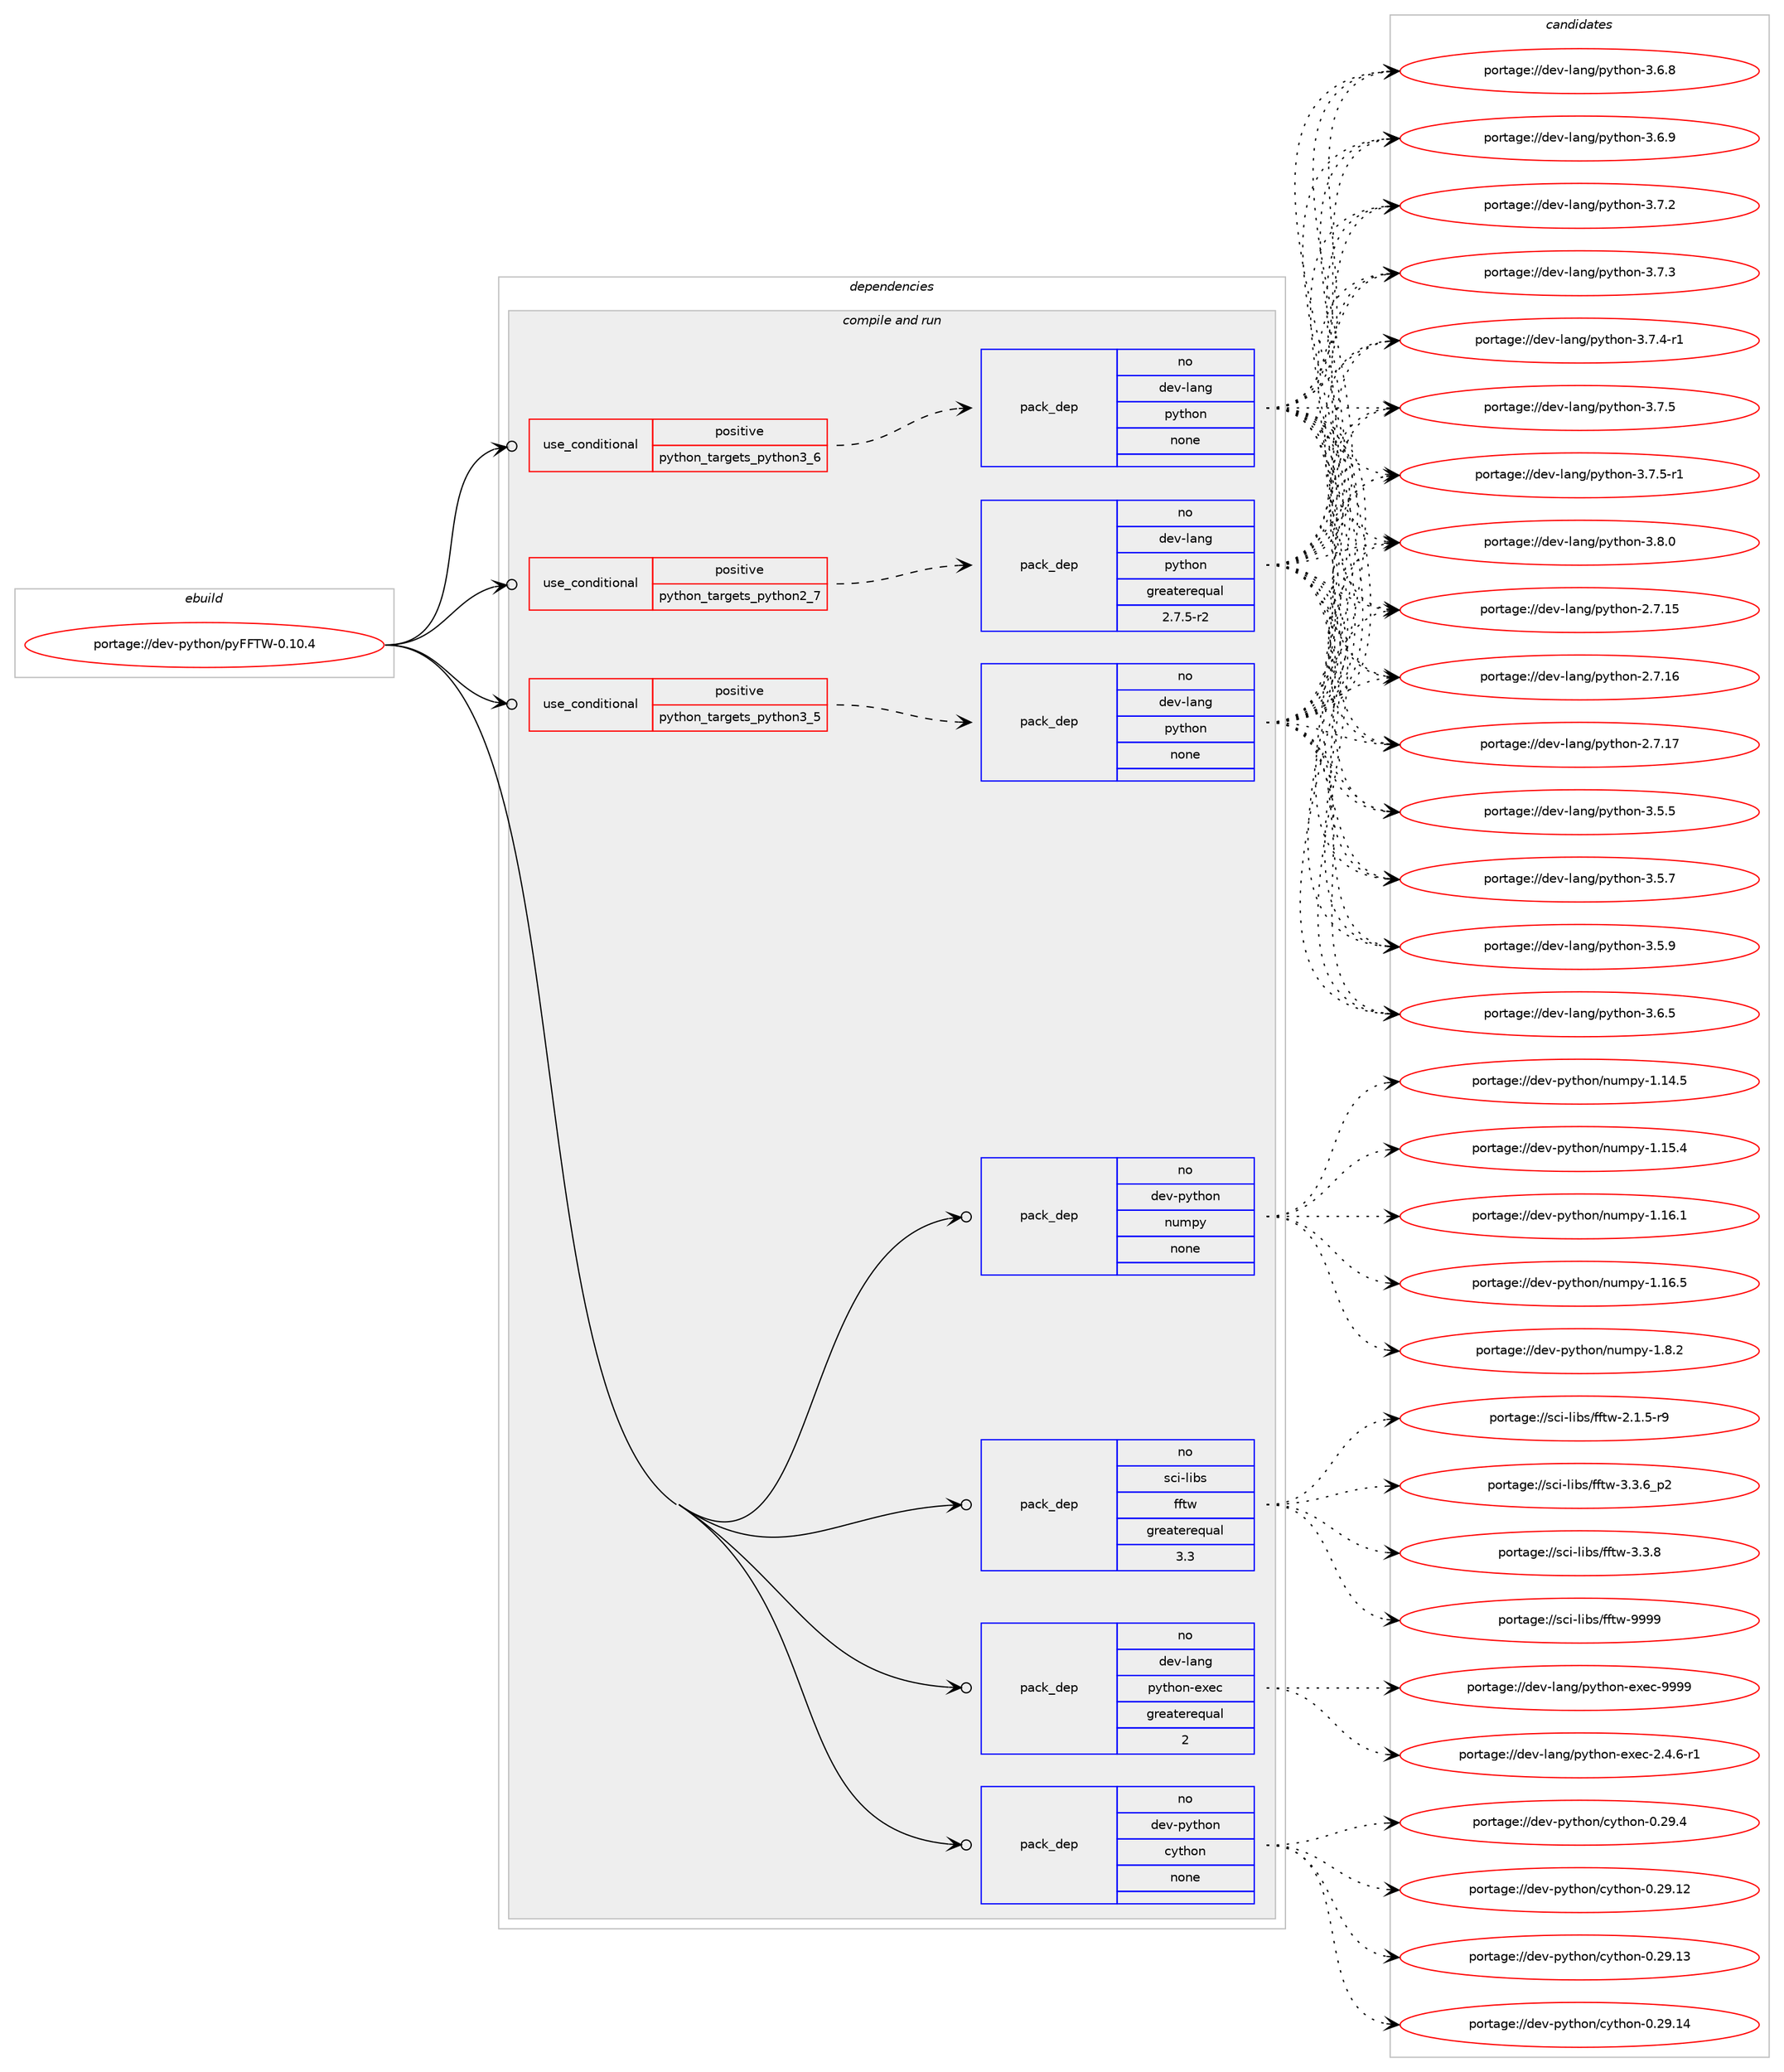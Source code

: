 digraph prolog {

# *************
# Graph options
# *************

newrank=true;
concentrate=true;
compound=true;
graph [rankdir=LR,fontname=Helvetica,fontsize=10,ranksep=1.5];#, ranksep=2.5, nodesep=0.2];
edge  [arrowhead=vee];
node  [fontname=Helvetica,fontsize=10];

# **********
# The ebuild
# **********

subgraph cluster_leftcol {
color=gray;
rank=same;
label=<<i>ebuild</i>>;
id [label="portage://dev-python/pyFFTW-0.10.4", color=red, width=4, href="../dev-python/pyFFTW-0.10.4.svg"];
}

# ****************
# The dependencies
# ****************

subgraph cluster_midcol {
color=gray;
label=<<i>dependencies</i>>;
subgraph cluster_compile {
fillcolor="#eeeeee";
style=filled;
label=<<i>compile</i>>;
}
subgraph cluster_compileandrun {
fillcolor="#eeeeee";
style=filled;
label=<<i>compile and run</i>>;
subgraph cond34506 {
dependency158874 [label=<<TABLE BORDER="0" CELLBORDER="1" CELLSPACING="0" CELLPADDING="4"><TR><TD ROWSPAN="3" CELLPADDING="10">use_conditional</TD></TR><TR><TD>positive</TD></TR><TR><TD>python_targets_python2_7</TD></TR></TABLE>>, shape=none, color=red];
subgraph pack121003 {
dependency158875 [label=<<TABLE BORDER="0" CELLBORDER="1" CELLSPACING="0" CELLPADDING="4" WIDTH="220"><TR><TD ROWSPAN="6" CELLPADDING="30">pack_dep</TD></TR><TR><TD WIDTH="110">no</TD></TR><TR><TD>dev-lang</TD></TR><TR><TD>python</TD></TR><TR><TD>greaterequal</TD></TR><TR><TD>2.7.5-r2</TD></TR></TABLE>>, shape=none, color=blue];
}
dependency158874:e -> dependency158875:w [weight=20,style="dashed",arrowhead="vee"];
}
id:e -> dependency158874:w [weight=20,style="solid",arrowhead="odotvee"];
subgraph cond34507 {
dependency158876 [label=<<TABLE BORDER="0" CELLBORDER="1" CELLSPACING="0" CELLPADDING="4"><TR><TD ROWSPAN="3" CELLPADDING="10">use_conditional</TD></TR><TR><TD>positive</TD></TR><TR><TD>python_targets_python3_5</TD></TR></TABLE>>, shape=none, color=red];
subgraph pack121004 {
dependency158877 [label=<<TABLE BORDER="0" CELLBORDER="1" CELLSPACING="0" CELLPADDING="4" WIDTH="220"><TR><TD ROWSPAN="6" CELLPADDING="30">pack_dep</TD></TR><TR><TD WIDTH="110">no</TD></TR><TR><TD>dev-lang</TD></TR><TR><TD>python</TD></TR><TR><TD>none</TD></TR><TR><TD></TD></TR></TABLE>>, shape=none, color=blue];
}
dependency158876:e -> dependency158877:w [weight=20,style="dashed",arrowhead="vee"];
}
id:e -> dependency158876:w [weight=20,style="solid",arrowhead="odotvee"];
subgraph cond34508 {
dependency158878 [label=<<TABLE BORDER="0" CELLBORDER="1" CELLSPACING="0" CELLPADDING="4"><TR><TD ROWSPAN="3" CELLPADDING="10">use_conditional</TD></TR><TR><TD>positive</TD></TR><TR><TD>python_targets_python3_6</TD></TR></TABLE>>, shape=none, color=red];
subgraph pack121005 {
dependency158879 [label=<<TABLE BORDER="0" CELLBORDER="1" CELLSPACING="0" CELLPADDING="4" WIDTH="220"><TR><TD ROWSPAN="6" CELLPADDING="30">pack_dep</TD></TR><TR><TD WIDTH="110">no</TD></TR><TR><TD>dev-lang</TD></TR><TR><TD>python</TD></TR><TR><TD>none</TD></TR><TR><TD></TD></TR></TABLE>>, shape=none, color=blue];
}
dependency158878:e -> dependency158879:w [weight=20,style="dashed",arrowhead="vee"];
}
id:e -> dependency158878:w [weight=20,style="solid",arrowhead="odotvee"];
subgraph pack121006 {
dependency158880 [label=<<TABLE BORDER="0" CELLBORDER="1" CELLSPACING="0" CELLPADDING="4" WIDTH="220"><TR><TD ROWSPAN="6" CELLPADDING="30">pack_dep</TD></TR><TR><TD WIDTH="110">no</TD></TR><TR><TD>dev-lang</TD></TR><TR><TD>python-exec</TD></TR><TR><TD>greaterequal</TD></TR><TR><TD>2</TD></TR></TABLE>>, shape=none, color=blue];
}
id:e -> dependency158880:w [weight=20,style="solid",arrowhead="odotvee"];
subgraph pack121007 {
dependency158881 [label=<<TABLE BORDER="0" CELLBORDER="1" CELLSPACING="0" CELLPADDING="4" WIDTH="220"><TR><TD ROWSPAN="6" CELLPADDING="30">pack_dep</TD></TR><TR><TD WIDTH="110">no</TD></TR><TR><TD>dev-python</TD></TR><TR><TD>cython</TD></TR><TR><TD>none</TD></TR><TR><TD></TD></TR></TABLE>>, shape=none, color=blue];
}
id:e -> dependency158881:w [weight=20,style="solid",arrowhead="odotvee"];
subgraph pack121008 {
dependency158882 [label=<<TABLE BORDER="0" CELLBORDER="1" CELLSPACING="0" CELLPADDING="4" WIDTH="220"><TR><TD ROWSPAN="6" CELLPADDING="30">pack_dep</TD></TR><TR><TD WIDTH="110">no</TD></TR><TR><TD>dev-python</TD></TR><TR><TD>numpy</TD></TR><TR><TD>none</TD></TR><TR><TD></TD></TR></TABLE>>, shape=none, color=blue];
}
id:e -> dependency158882:w [weight=20,style="solid",arrowhead="odotvee"];
subgraph pack121009 {
dependency158883 [label=<<TABLE BORDER="0" CELLBORDER="1" CELLSPACING="0" CELLPADDING="4" WIDTH="220"><TR><TD ROWSPAN="6" CELLPADDING="30">pack_dep</TD></TR><TR><TD WIDTH="110">no</TD></TR><TR><TD>sci-libs</TD></TR><TR><TD>fftw</TD></TR><TR><TD>greaterequal</TD></TR><TR><TD>3.3</TD></TR></TABLE>>, shape=none, color=blue];
}
id:e -> dependency158883:w [weight=20,style="solid",arrowhead="odotvee"];
}
subgraph cluster_run {
fillcolor="#eeeeee";
style=filled;
label=<<i>run</i>>;
}
}

# **************
# The candidates
# **************

subgraph cluster_choices {
rank=same;
color=gray;
label=<<i>candidates</i>>;

subgraph choice121003 {
color=black;
nodesep=1;
choiceportage10010111845108971101034711212111610411111045504655464953 [label="portage://dev-lang/python-2.7.15", color=red, width=4,href="../dev-lang/python-2.7.15.svg"];
choiceportage10010111845108971101034711212111610411111045504655464954 [label="portage://dev-lang/python-2.7.16", color=red, width=4,href="../dev-lang/python-2.7.16.svg"];
choiceportage10010111845108971101034711212111610411111045504655464955 [label="portage://dev-lang/python-2.7.17", color=red, width=4,href="../dev-lang/python-2.7.17.svg"];
choiceportage100101118451089711010347112121116104111110455146534653 [label="portage://dev-lang/python-3.5.5", color=red, width=4,href="../dev-lang/python-3.5.5.svg"];
choiceportage100101118451089711010347112121116104111110455146534655 [label="portage://dev-lang/python-3.5.7", color=red, width=4,href="../dev-lang/python-3.5.7.svg"];
choiceportage100101118451089711010347112121116104111110455146534657 [label="portage://dev-lang/python-3.5.9", color=red, width=4,href="../dev-lang/python-3.5.9.svg"];
choiceportage100101118451089711010347112121116104111110455146544653 [label="portage://dev-lang/python-3.6.5", color=red, width=4,href="../dev-lang/python-3.6.5.svg"];
choiceportage100101118451089711010347112121116104111110455146544656 [label="portage://dev-lang/python-3.6.8", color=red, width=4,href="../dev-lang/python-3.6.8.svg"];
choiceportage100101118451089711010347112121116104111110455146544657 [label="portage://dev-lang/python-3.6.9", color=red, width=4,href="../dev-lang/python-3.6.9.svg"];
choiceportage100101118451089711010347112121116104111110455146554650 [label="portage://dev-lang/python-3.7.2", color=red, width=4,href="../dev-lang/python-3.7.2.svg"];
choiceportage100101118451089711010347112121116104111110455146554651 [label="portage://dev-lang/python-3.7.3", color=red, width=4,href="../dev-lang/python-3.7.3.svg"];
choiceportage1001011184510897110103471121211161041111104551465546524511449 [label="portage://dev-lang/python-3.7.4-r1", color=red, width=4,href="../dev-lang/python-3.7.4-r1.svg"];
choiceportage100101118451089711010347112121116104111110455146554653 [label="portage://dev-lang/python-3.7.5", color=red, width=4,href="../dev-lang/python-3.7.5.svg"];
choiceportage1001011184510897110103471121211161041111104551465546534511449 [label="portage://dev-lang/python-3.7.5-r1", color=red, width=4,href="../dev-lang/python-3.7.5-r1.svg"];
choiceportage100101118451089711010347112121116104111110455146564648 [label="portage://dev-lang/python-3.8.0", color=red, width=4,href="../dev-lang/python-3.8.0.svg"];
dependency158875:e -> choiceportage10010111845108971101034711212111610411111045504655464953:w [style=dotted,weight="100"];
dependency158875:e -> choiceportage10010111845108971101034711212111610411111045504655464954:w [style=dotted,weight="100"];
dependency158875:e -> choiceportage10010111845108971101034711212111610411111045504655464955:w [style=dotted,weight="100"];
dependency158875:e -> choiceportage100101118451089711010347112121116104111110455146534653:w [style=dotted,weight="100"];
dependency158875:e -> choiceportage100101118451089711010347112121116104111110455146534655:w [style=dotted,weight="100"];
dependency158875:e -> choiceportage100101118451089711010347112121116104111110455146534657:w [style=dotted,weight="100"];
dependency158875:e -> choiceportage100101118451089711010347112121116104111110455146544653:w [style=dotted,weight="100"];
dependency158875:e -> choiceportage100101118451089711010347112121116104111110455146544656:w [style=dotted,weight="100"];
dependency158875:e -> choiceportage100101118451089711010347112121116104111110455146544657:w [style=dotted,weight="100"];
dependency158875:e -> choiceportage100101118451089711010347112121116104111110455146554650:w [style=dotted,weight="100"];
dependency158875:e -> choiceportage100101118451089711010347112121116104111110455146554651:w [style=dotted,weight="100"];
dependency158875:e -> choiceportage1001011184510897110103471121211161041111104551465546524511449:w [style=dotted,weight="100"];
dependency158875:e -> choiceportage100101118451089711010347112121116104111110455146554653:w [style=dotted,weight="100"];
dependency158875:e -> choiceportage1001011184510897110103471121211161041111104551465546534511449:w [style=dotted,weight="100"];
dependency158875:e -> choiceportage100101118451089711010347112121116104111110455146564648:w [style=dotted,weight="100"];
}
subgraph choice121004 {
color=black;
nodesep=1;
choiceportage10010111845108971101034711212111610411111045504655464953 [label="portage://dev-lang/python-2.7.15", color=red, width=4,href="../dev-lang/python-2.7.15.svg"];
choiceportage10010111845108971101034711212111610411111045504655464954 [label="portage://dev-lang/python-2.7.16", color=red, width=4,href="../dev-lang/python-2.7.16.svg"];
choiceportage10010111845108971101034711212111610411111045504655464955 [label="portage://dev-lang/python-2.7.17", color=red, width=4,href="../dev-lang/python-2.7.17.svg"];
choiceportage100101118451089711010347112121116104111110455146534653 [label="portage://dev-lang/python-3.5.5", color=red, width=4,href="../dev-lang/python-3.5.5.svg"];
choiceportage100101118451089711010347112121116104111110455146534655 [label="portage://dev-lang/python-3.5.7", color=red, width=4,href="../dev-lang/python-3.5.7.svg"];
choiceportage100101118451089711010347112121116104111110455146534657 [label="portage://dev-lang/python-3.5.9", color=red, width=4,href="../dev-lang/python-3.5.9.svg"];
choiceportage100101118451089711010347112121116104111110455146544653 [label="portage://dev-lang/python-3.6.5", color=red, width=4,href="../dev-lang/python-3.6.5.svg"];
choiceportage100101118451089711010347112121116104111110455146544656 [label="portage://dev-lang/python-3.6.8", color=red, width=4,href="../dev-lang/python-3.6.8.svg"];
choiceportage100101118451089711010347112121116104111110455146544657 [label="portage://dev-lang/python-3.6.9", color=red, width=4,href="../dev-lang/python-3.6.9.svg"];
choiceportage100101118451089711010347112121116104111110455146554650 [label="portage://dev-lang/python-3.7.2", color=red, width=4,href="../dev-lang/python-3.7.2.svg"];
choiceportage100101118451089711010347112121116104111110455146554651 [label="portage://dev-lang/python-3.7.3", color=red, width=4,href="../dev-lang/python-3.7.3.svg"];
choiceportage1001011184510897110103471121211161041111104551465546524511449 [label="portage://dev-lang/python-3.7.4-r1", color=red, width=4,href="../dev-lang/python-3.7.4-r1.svg"];
choiceportage100101118451089711010347112121116104111110455146554653 [label="portage://dev-lang/python-3.7.5", color=red, width=4,href="../dev-lang/python-3.7.5.svg"];
choiceportage1001011184510897110103471121211161041111104551465546534511449 [label="portage://dev-lang/python-3.7.5-r1", color=red, width=4,href="../dev-lang/python-3.7.5-r1.svg"];
choiceportage100101118451089711010347112121116104111110455146564648 [label="portage://dev-lang/python-3.8.0", color=red, width=4,href="../dev-lang/python-3.8.0.svg"];
dependency158877:e -> choiceportage10010111845108971101034711212111610411111045504655464953:w [style=dotted,weight="100"];
dependency158877:e -> choiceportage10010111845108971101034711212111610411111045504655464954:w [style=dotted,weight="100"];
dependency158877:e -> choiceportage10010111845108971101034711212111610411111045504655464955:w [style=dotted,weight="100"];
dependency158877:e -> choiceportage100101118451089711010347112121116104111110455146534653:w [style=dotted,weight="100"];
dependency158877:e -> choiceportage100101118451089711010347112121116104111110455146534655:w [style=dotted,weight="100"];
dependency158877:e -> choiceportage100101118451089711010347112121116104111110455146534657:w [style=dotted,weight="100"];
dependency158877:e -> choiceportage100101118451089711010347112121116104111110455146544653:w [style=dotted,weight="100"];
dependency158877:e -> choiceportage100101118451089711010347112121116104111110455146544656:w [style=dotted,weight="100"];
dependency158877:e -> choiceportage100101118451089711010347112121116104111110455146544657:w [style=dotted,weight="100"];
dependency158877:e -> choiceportage100101118451089711010347112121116104111110455146554650:w [style=dotted,weight="100"];
dependency158877:e -> choiceportage100101118451089711010347112121116104111110455146554651:w [style=dotted,weight="100"];
dependency158877:e -> choiceportage1001011184510897110103471121211161041111104551465546524511449:w [style=dotted,weight="100"];
dependency158877:e -> choiceportage100101118451089711010347112121116104111110455146554653:w [style=dotted,weight="100"];
dependency158877:e -> choiceportage1001011184510897110103471121211161041111104551465546534511449:w [style=dotted,weight="100"];
dependency158877:e -> choiceportage100101118451089711010347112121116104111110455146564648:w [style=dotted,weight="100"];
}
subgraph choice121005 {
color=black;
nodesep=1;
choiceportage10010111845108971101034711212111610411111045504655464953 [label="portage://dev-lang/python-2.7.15", color=red, width=4,href="../dev-lang/python-2.7.15.svg"];
choiceportage10010111845108971101034711212111610411111045504655464954 [label="portage://dev-lang/python-2.7.16", color=red, width=4,href="../dev-lang/python-2.7.16.svg"];
choiceportage10010111845108971101034711212111610411111045504655464955 [label="portage://dev-lang/python-2.7.17", color=red, width=4,href="../dev-lang/python-2.7.17.svg"];
choiceportage100101118451089711010347112121116104111110455146534653 [label="portage://dev-lang/python-3.5.5", color=red, width=4,href="../dev-lang/python-3.5.5.svg"];
choiceportage100101118451089711010347112121116104111110455146534655 [label="portage://dev-lang/python-3.5.7", color=red, width=4,href="../dev-lang/python-3.5.7.svg"];
choiceportage100101118451089711010347112121116104111110455146534657 [label="portage://dev-lang/python-3.5.9", color=red, width=4,href="../dev-lang/python-3.5.9.svg"];
choiceportage100101118451089711010347112121116104111110455146544653 [label="portage://dev-lang/python-3.6.5", color=red, width=4,href="../dev-lang/python-3.6.5.svg"];
choiceportage100101118451089711010347112121116104111110455146544656 [label="portage://dev-lang/python-3.6.8", color=red, width=4,href="../dev-lang/python-3.6.8.svg"];
choiceportage100101118451089711010347112121116104111110455146544657 [label="portage://dev-lang/python-3.6.9", color=red, width=4,href="../dev-lang/python-3.6.9.svg"];
choiceportage100101118451089711010347112121116104111110455146554650 [label="portage://dev-lang/python-3.7.2", color=red, width=4,href="../dev-lang/python-3.7.2.svg"];
choiceportage100101118451089711010347112121116104111110455146554651 [label="portage://dev-lang/python-3.7.3", color=red, width=4,href="../dev-lang/python-3.7.3.svg"];
choiceportage1001011184510897110103471121211161041111104551465546524511449 [label="portage://dev-lang/python-3.7.4-r1", color=red, width=4,href="../dev-lang/python-3.7.4-r1.svg"];
choiceportage100101118451089711010347112121116104111110455146554653 [label="portage://dev-lang/python-3.7.5", color=red, width=4,href="../dev-lang/python-3.7.5.svg"];
choiceportage1001011184510897110103471121211161041111104551465546534511449 [label="portage://dev-lang/python-3.7.5-r1", color=red, width=4,href="../dev-lang/python-3.7.5-r1.svg"];
choiceportage100101118451089711010347112121116104111110455146564648 [label="portage://dev-lang/python-3.8.0", color=red, width=4,href="../dev-lang/python-3.8.0.svg"];
dependency158879:e -> choiceportage10010111845108971101034711212111610411111045504655464953:w [style=dotted,weight="100"];
dependency158879:e -> choiceportage10010111845108971101034711212111610411111045504655464954:w [style=dotted,weight="100"];
dependency158879:e -> choiceportage10010111845108971101034711212111610411111045504655464955:w [style=dotted,weight="100"];
dependency158879:e -> choiceportage100101118451089711010347112121116104111110455146534653:w [style=dotted,weight="100"];
dependency158879:e -> choiceportage100101118451089711010347112121116104111110455146534655:w [style=dotted,weight="100"];
dependency158879:e -> choiceportage100101118451089711010347112121116104111110455146534657:w [style=dotted,weight="100"];
dependency158879:e -> choiceportage100101118451089711010347112121116104111110455146544653:w [style=dotted,weight="100"];
dependency158879:e -> choiceportage100101118451089711010347112121116104111110455146544656:w [style=dotted,weight="100"];
dependency158879:e -> choiceportage100101118451089711010347112121116104111110455146544657:w [style=dotted,weight="100"];
dependency158879:e -> choiceportage100101118451089711010347112121116104111110455146554650:w [style=dotted,weight="100"];
dependency158879:e -> choiceportage100101118451089711010347112121116104111110455146554651:w [style=dotted,weight="100"];
dependency158879:e -> choiceportage1001011184510897110103471121211161041111104551465546524511449:w [style=dotted,weight="100"];
dependency158879:e -> choiceportage100101118451089711010347112121116104111110455146554653:w [style=dotted,weight="100"];
dependency158879:e -> choiceportage1001011184510897110103471121211161041111104551465546534511449:w [style=dotted,weight="100"];
dependency158879:e -> choiceportage100101118451089711010347112121116104111110455146564648:w [style=dotted,weight="100"];
}
subgraph choice121006 {
color=black;
nodesep=1;
choiceportage10010111845108971101034711212111610411111045101120101994550465246544511449 [label="portage://dev-lang/python-exec-2.4.6-r1", color=red, width=4,href="../dev-lang/python-exec-2.4.6-r1.svg"];
choiceportage10010111845108971101034711212111610411111045101120101994557575757 [label="portage://dev-lang/python-exec-9999", color=red, width=4,href="../dev-lang/python-exec-9999.svg"];
dependency158880:e -> choiceportage10010111845108971101034711212111610411111045101120101994550465246544511449:w [style=dotted,weight="100"];
dependency158880:e -> choiceportage10010111845108971101034711212111610411111045101120101994557575757:w [style=dotted,weight="100"];
}
subgraph choice121007 {
color=black;
nodesep=1;
choiceportage1001011184511212111610411111047991211161041111104548465057464950 [label="portage://dev-python/cython-0.29.12", color=red, width=4,href="../dev-python/cython-0.29.12.svg"];
choiceportage1001011184511212111610411111047991211161041111104548465057464951 [label="portage://dev-python/cython-0.29.13", color=red, width=4,href="../dev-python/cython-0.29.13.svg"];
choiceportage1001011184511212111610411111047991211161041111104548465057464952 [label="portage://dev-python/cython-0.29.14", color=red, width=4,href="../dev-python/cython-0.29.14.svg"];
choiceportage10010111845112121116104111110479912111610411111045484650574652 [label="portage://dev-python/cython-0.29.4", color=red, width=4,href="../dev-python/cython-0.29.4.svg"];
dependency158881:e -> choiceportage1001011184511212111610411111047991211161041111104548465057464950:w [style=dotted,weight="100"];
dependency158881:e -> choiceportage1001011184511212111610411111047991211161041111104548465057464951:w [style=dotted,weight="100"];
dependency158881:e -> choiceportage1001011184511212111610411111047991211161041111104548465057464952:w [style=dotted,weight="100"];
dependency158881:e -> choiceportage10010111845112121116104111110479912111610411111045484650574652:w [style=dotted,weight="100"];
}
subgraph choice121008 {
color=black;
nodesep=1;
choiceportage100101118451121211161041111104711011710911212145494649524653 [label="portage://dev-python/numpy-1.14.5", color=red, width=4,href="../dev-python/numpy-1.14.5.svg"];
choiceportage100101118451121211161041111104711011710911212145494649534652 [label="portage://dev-python/numpy-1.15.4", color=red, width=4,href="../dev-python/numpy-1.15.4.svg"];
choiceportage100101118451121211161041111104711011710911212145494649544649 [label="portage://dev-python/numpy-1.16.1", color=red, width=4,href="../dev-python/numpy-1.16.1.svg"];
choiceportage100101118451121211161041111104711011710911212145494649544653 [label="portage://dev-python/numpy-1.16.5", color=red, width=4,href="../dev-python/numpy-1.16.5.svg"];
choiceportage1001011184511212111610411111047110117109112121454946564650 [label="portage://dev-python/numpy-1.8.2", color=red, width=4,href="../dev-python/numpy-1.8.2.svg"];
dependency158882:e -> choiceportage100101118451121211161041111104711011710911212145494649524653:w [style=dotted,weight="100"];
dependency158882:e -> choiceportage100101118451121211161041111104711011710911212145494649534652:w [style=dotted,weight="100"];
dependency158882:e -> choiceportage100101118451121211161041111104711011710911212145494649544649:w [style=dotted,weight="100"];
dependency158882:e -> choiceportage100101118451121211161041111104711011710911212145494649544653:w [style=dotted,weight="100"];
dependency158882:e -> choiceportage1001011184511212111610411111047110117109112121454946564650:w [style=dotted,weight="100"];
}
subgraph choice121009 {
color=black;
nodesep=1;
choiceportage115991054510810598115471021021161194550464946534511457 [label="portage://sci-libs/fftw-2.1.5-r9", color=red, width=4,href="../sci-libs/fftw-2.1.5-r9.svg"];
choiceportage115991054510810598115471021021161194551465146549511250 [label="portage://sci-libs/fftw-3.3.6_p2", color=red, width=4,href="../sci-libs/fftw-3.3.6_p2.svg"];
choiceportage11599105451081059811547102102116119455146514656 [label="portage://sci-libs/fftw-3.3.8", color=red, width=4,href="../sci-libs/fftw-3.3.8.svg"];
choiceportage115991054510810598115471021021161194557575757 [label="portage://sci-libs/fftw-9999", color=red, width=4,href="../sci-libs/fftw-9999.svg"];
dependency158883:e -> choiceportage115991054510810598115471021021161194550464946534511457:w [style=dotted,weight="100"];
dependency158883:e -> choiceportage115991054510810598115471021021161194551465146549511250:w [style=dotted,weight="100"];
dependency158883:e -> choiceportage11599105451081059811547102102116119455146514656:w [style=dotted,weight="100"];
dependency158883:e -> choiceportage115991054510810598115471021021161194557575757:w [style=dotted,weight="100"];
}
}

}
